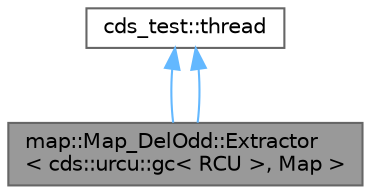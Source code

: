 digraph "map::Map_DelOdd::Extractor&lt; cds::urcu::gc&lt; RCU &gt;, Map &gt;"
{
 // LATEX_PDF_SIZE
  bgcolor="transparent";
  edge [fontname=Helvetica,fontsize=10,labelfontname=Helvetica,labelfontsize=10];
  node [fontname=Helvetica,fontsize=10,shape=box,height=0.2,width=0.4];
  Node1 [id="Node000001",label="map::Map_DelOdd::Extractor\l\< cds::urcu::gc\< RCU \>, Map \>",height=0.2,width=0.4,color="gray40", fillcolor="grey60", style="filled", fontcolor="black",tooltip=" "];
  Node2 -> Node1 [id="edge3_Node000001_Node000002",dir="back",color="steelblue1",style="solid",tooltip=" "];
  Node2 [id="Node000002",label="cds_test::thread",height=0.2,width=0.4,color="gray40", fillcolor="white", style="filled",URL="$classcds__test_1_1thread.html",tooltip=" "];
  Node2 -> Node1 [id="edge4_Node000001_Node000002",dir="back",color="steelblue1",style="solid",tooltip=" "];
}
